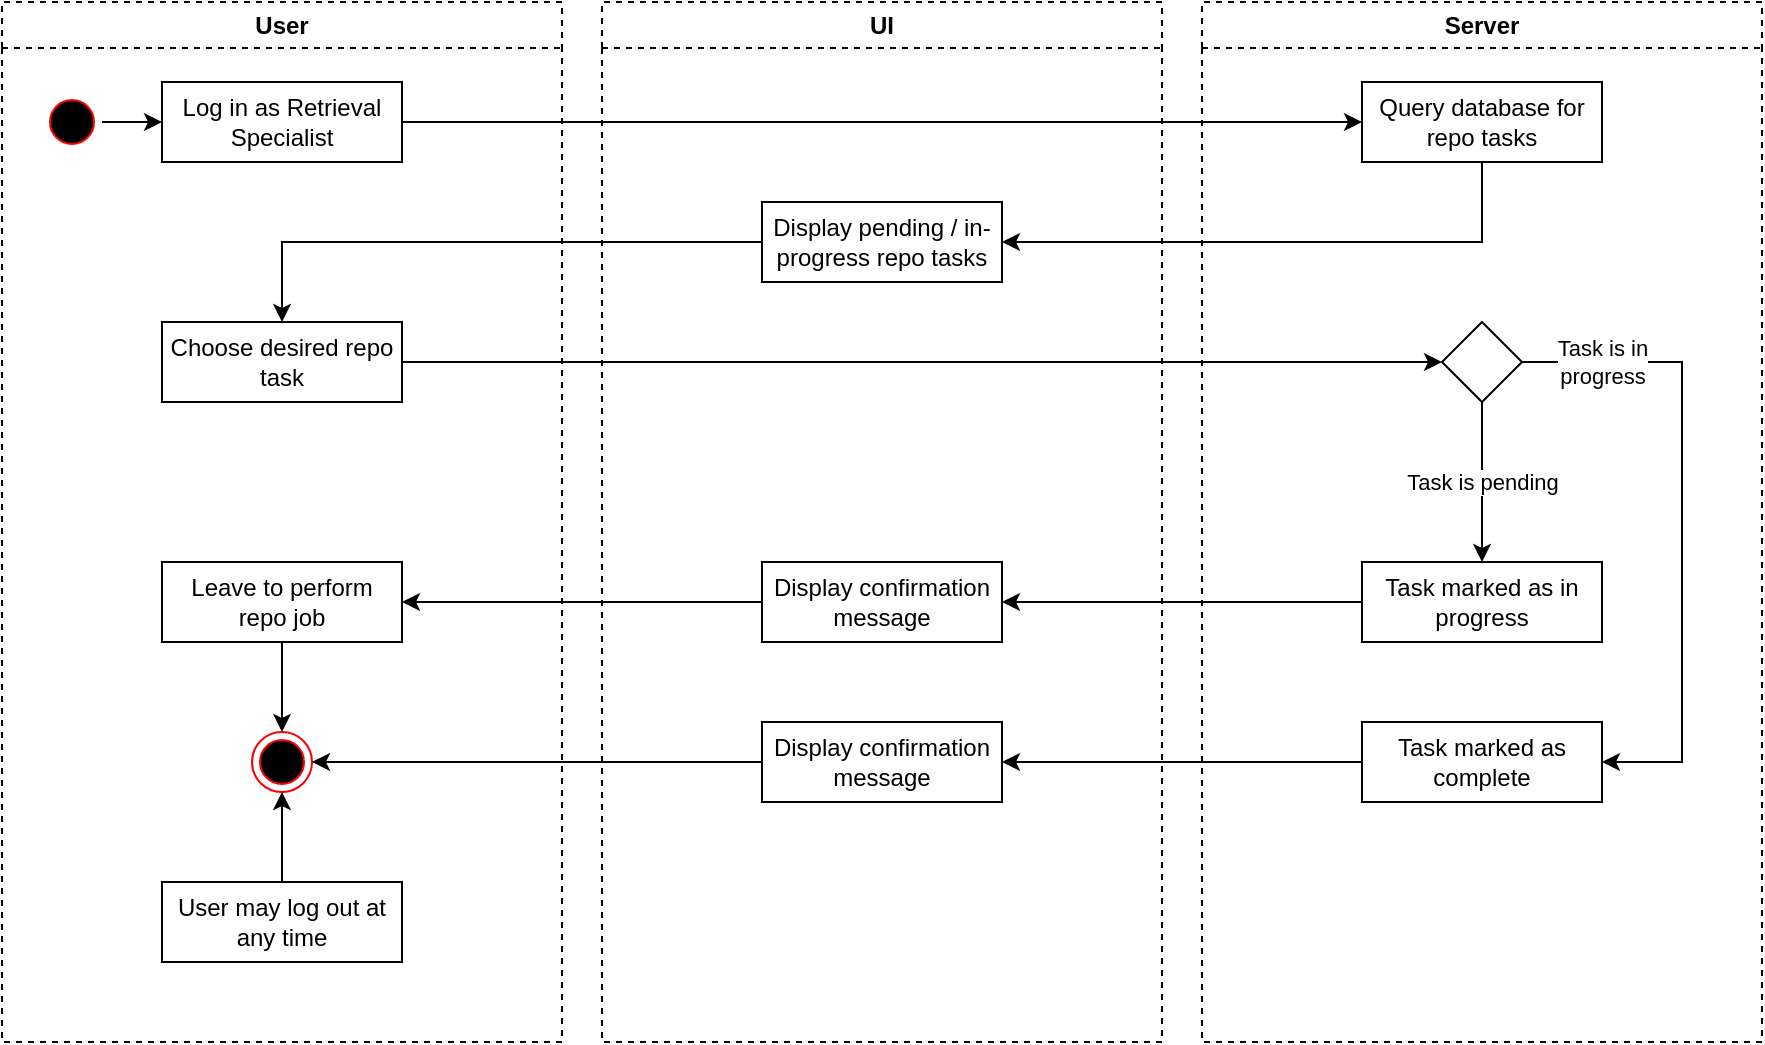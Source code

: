 <mxfile version="20.7.4" type="device"><diagram name="Page-1" id="e7e014a7-5840-1c2e-5031-d8a46d1fe8dd"><mxGraphModel dx="1674" dy="852" grid="1" gridSize="10" guides="1" tooltips="1" connect="1" arrows="1" fold="1" page="0" pageScale="1" pageWidth="1169" pageHeight="826" background="none" math="0" shadow="0"><root><mxCell id="0"/><mxCell id="1" parent="0"/><mxCell id="2" value="User" style="swimlane;whiteSpace=wrap;dashed=1;rounded=0;" parent="1" vertex="1"><mxGeometry x="80" y="120" width="280" height="520" as="geometry"/></mxCell><mxCell id="QHhK5gdTGVQyGTtITEeM-2" style="edgeStyle=orthogonalEdgeStyle;rounded=0;orthogonalLoop=1;jettySize=auto;html=1;" edge="1" parent="2" source="5bzQMp6kEuD0OZ4RyNbC-232" target="5bzQMp6kEuD0OZ4RyNbC-233"><mxGeometry relative="1" as="geometry"/></mxCell><mxCell id="5bzQMp6kEuD0OZ4RyNbC-232" value="" style="ellipse;shape=startState;fillColor=#000000;strokeColor=#ff0000;fontSize=12;" parent="2" vertex="1"><mxGeometry x="20" y="45" width="30" height="30" as="geometry"/></mxCell><mxCell id="5bzQMp6kEuD0OZ4RyNbC-233" value="Log in as Retrieval Specialist" style="points=[[0,0.5,0,-3,0],[0.5,0,0,0,-2],[0.5,1,0,0,2],[1,0.5,0,2,0]];whiteSpace=wrap;fontSize=12;" parent="2" vertex="1"><mxGeometry x="80" y="40" width="120" height="40" as="geometry"/></mxCell><mxCell id="QHhK5gdTGVQyGTtITEeM-7" value="Choose desired repo task" style="points=[[0,0.5,0,-3,0],[0.5,0,0,0,-2],[0.5,1,0,0,2],[1,0.5,0,2,0]];whiteSpace=wrap;fontSize=12;" vertex="1" parent="2"><mxGeometry x="80" y="160" width="120" height="40" as="geometry"/></mxCell><mxCell id="QHhK5gdTGVQyGTtITEeM-25" style="edgeStyle=orthogonalEdgeStyle;rounded=0;orthogonalLoop=1;jettySize=auto;html=1;" edge="1" parent="2" source="QHhK5gdTGVQyGTtITEeM-13" target="QHhK5gdTGVQyGTtITEeM-24"><mxGeometry relative="1" as="geometry"/></mxCell><mxCell id="QHhK5gdTGVQyGTtITEeM-13" value="Leave to perform repo job" style="points=[[0,0.5,0,-3,0],[0.5,0,0,0,-2],[0.5,1,0,0,2],[1,0.5,0,2,0]];whiteSpace=wrap;fontSize=12;" vertex="1" parent="2"><mxGeometry x="80" y="280" width="120" height="40" as="geometry"/></mxCell><mxCell id="QHhK5gdTGVQyGTtITEeM-24" value="" style="ellipse;html=1;shape=endState;fillColor=#000000;strokeColor=#ff0000;fontSize=10;" vertex="1" parent="2"><mxGeometry x="125" y="365" width="30" height="30" as="geometry"/></mxCell><mxCell id="QHhK5gdTGVQyGTtITEeM-28" style="edgeStyle=orthogonalEdgeStyle;rounded=0;orthogonalLoop=1;jettySize=auto;html=1;" edge="1" parent="2" source="QHhK5gdTGVQyGTtITEeM-27" target="QHhK5gdTGVQyGTtITEeM-24"><mxGeometry relative="1" as="geometry"/></mxCell><mxCell id="QHhK5gdTGVQyGTtITEeM-27" value="User may log out at any time" style="points=[[0,0.5,0,-3,0],[0.5,0,0,0,-2],[0.5,1,0,0,2],[1,0.5,0,2,0]];whiteSpace=wrap;fontSize=12;" vertex="1" parent="2"><mxGeometry x="80" y="440" width="120" height="40" as="geometry"/></mxCell><mxCell id="5bzQMp6kEuD0OZ4RyNbC-230" value="UI" style="swimlane;whiteSpace=wrap;dashed=1;rounded=0;" parent="1" vertex="1"><mxGeometry x="380" y="120" width="280" height="520" as="geometry"/></mxCell><mxCell id="QHhK5gdTGVQyGTtITEeM-4" value="Display pending / in-progress repo tasks" style="points=[[0,0.5,0,-3,0],[0.5,0,0,0,-2],[0.5,1,0,0,2],[1,0.5,0,2,0]];whiteSpace=wrap;fontSize=12;" vertex="1" parent="5bzQMp6kEuD0OZ4RyNbC-230"><mxGeometry x="80" y="100" width="120" height="40" as="geometry"/></mxCell><mxCell id="QHhK5gdTGVQyGTtITEeM-11" value="Display confirmation message" style="points=[[0,0.5,0,-3,0],[0.5,0,0,0,-2],[0.5,1,0,0,2],[1,0.5,0,2,0]];whiteSpace=wrap;fontSize=12;" vertex="1" parent="5bzQMp6kEuD0OZ4RyNbC-230"><mxGeometry x="80" y="280" width="120" height="40" as="geometry"/></mxCell><mxCell id="QHhK5gdTGVQyGTtITEeM-22" value="Display confirmation message" style="points=[[0,0.5,0,-3,0],[0.5,0,0,0,-2],[0.5,1,0,0,2],[1,0.5,0,2,0]];whiteSpace=wrap;fontSize=12;" vertex="1" parent="5bzQMp6kEuD0OZ4RyNbC-230"><mxGeometry x="80" y="360" width="120" height="40" as="geometry"/></mxCell><mxCell id="5bzQMp6kEuD0OZ4RyNbC-231" value="Server" style="swimlane;whiteSpace=wrap;dashed=1;rounded=0;" parent="1" vertex="1"><mxGeometry x="680" y="120" width="280" height="520" as="geometry"/></mxCell><mxCell id="QHhK5gdTGVQyGTtITEeM-3" value="Query database for repo tasks" style="points=[[0,0.5,0,-3,0],[0.5,0,0,0,-2],[0.5,1,0,0,2],[1,0.5,0,2,0]];whiteSpace=wrap;fontSize=12;" vertex="1" parent="5bzQMp6kEuD0OZ4RyNbC-231"><mxGeometry x="80" y="40" width="120" height="40" as="geometry"/></mxCell><mxCell id="QHhK5gdTGVQyGTtITEeM-9" value="Task marked as in progress" style="points=[[0,0.5,0,-3,0],[0.5,0,0,0,-2],[0.5,1,0,0,2],[1,0.5,0,2,0]];whiteSpace=wrap;fontSize=12;" vertex="1" parent="5bzQMp6kEuD0OZ4RyNbC-231"><mxGeometry x="80" y="280" width="120" height="40" as="geometry"/></mxCell><mxCell id="QHhK5gdTGVQyGTtITEeM-19" value="Task is pending" style="edgeStyle=orthogonalEdgeStyle;rounded=0;orthogonalLoop=1;jettySize=auto;html=1;" edge="1" parent="5bzQMp6kEuD0OZ4RyNbC-231" source="QHhK5gdTGVQyGTtITEeM-17" target="QHhK5gdTGVQyGTtITEeM-9"><mxGeometry relative="1" as="geometry"/></mxCell><mxCell id="QHhK5gdTGVQyGTtITEeM-21" value="Task is in&lt;br&gt;progress" style="edgeStyle=orthogonalEdgeStyle;rounded=0;orthogonalLoop=1;jettySize=auto;html=1;" edge="1" parent="5bzQMp6kEuD0OZ4RyNbC-231" source="QHhK5gdTGVQyGTtITEeM-17" target="QHhK5gdTGVQyGTtITEeM-20"><mxGeometry x="-0.75" relative="1" as="geometry"><Array as="points"><mxPoint x="240" y="180"/><mxPoint x="240" y="380"/></Array><mxPoint as="offset"/></mxGeometry></mxCell><mxCell id="QHhK5gdTGVQyGTtITEeM-17" value="" style="rhombus;whiteSpace=wrap;html=1;points=[[0,0.5,0,0,0],[0.5,0,0,0,0],[0.5,1,0,0,0],[1,0.5,0,0,0]];" vertex="1" parent="5bzQMp6kEuD0OZ4RyNbC-231"><mxGeometry x="120" y="160" width="40" height="40" as="geometry"/></mxCell><mxCell id="QHhK5gdTGVQyGTtITEeM-20" value="Task marked as complete" style="points=[[0,0.5,0,-3,0],[0.5,0,0,0,-2],[0.5,1,0,0,2],[1,0.5,0,2,0]];whiteSpace=wrap;fontSize=12;" vertex="1" parent="5bzQMp6kEuD0OZ4RyNbC-231"><mxGeometry x="80" y="360" width="120" height="40" as="geometry"/></mxCell><mxCell id="QHhK5gdTGVQyGTtITEeM-5" style="edgeStyle=orthogonalEdgeStyle;rounded=0;orthogonalLoop=1;jettySize=auto;html=1;" edge="1" parent="1" source="5bzQMp6kEuD0OZ4RyNbC-233" target="QHhK5gdTGVQyGTtITEeM-3"><mxGeometry relative="1" as="geometry"/></mxCell><mxCell id="QHhK5gdTGVQyGTtITEeM-6" style="edgeStyle=orthogonalEdgeStyle;rounded=0;orthogonalLoop=1;jettySize=auto;html=1;" edge="1" parent="1" source="QHhK5gdTGVQyGTtITEeM-3" target="QHhK5gdTGVQyGTtITEeM-4"><mxGeometry relative="1" as="geometry"><Array as="points"><mxPoint x="820" y="240"/></Array></mxGeometry></mxCell><mxCell id="QHhK5gdTGVQyGTtITEeM-8" style="edgeStyle=orthogonalEdgeStyle;rounded=0;orthogonalLoop=1;jettySize=auto;html=1;" edge="1" parent="1" source="QHhK5gdTGVQyGTtITEeM-4" target="QHhK5gdTGVQyGTtITEeM-7"><mxGeometry relative="1" as="geometry"/></mxCell><mxCell id="QHhK5gdTGVQyGTtITEeM-15" style="edgeStyle=orthogonalEdgeStyle;rounded=0;orthogonalLoop=1;jettySize=auto;html=1;" edge="1" parent="1" source="QHhK5gdTGVQyGTtITEeM-9" target="QHhK5gdTGVQyGTtITEeM-11"><mxGeometry relative="1" as="geometry"/></mxCell><mxCell id="QHhK5gdTGVQyGTtITEeM-16" style="edgeStyle=orthogonalEdgeStyle;rounded=0;orthogonalLoop=1;jettySize=auto;html=1;" edge="1" parent="1" source="QHhK5gdTGVQyGTtITEeM-11" target="QHhK5gdTGVQyGTtITEeM-13"><mxGeometry relative="1" as="geometry"/></mxCell><mxCell id="QHhK5gdTGVQyGTtITEeM-18" style="edgeStyle=orthogonalEdgeStyle;rounded=0;orthogonalLoop=1;jettySize=auto;html=1;" edge="1" parent="1" source="QHhK5gdTGVQyGTtITEeM-7" target="QHhK5gdTGVQyGTtITEeM-17"><mxGeometry relative="1" as="geometry"/></mxCell><mxCell id="QHhK5gdTGVQyGTtITEeM-23" style="edgeStyle=orthogonalEdgeStyle;rounded=0;orthogonalLoop=1;jettySize=auto;html=1;" edge="1" parent="1" source="QHhK5gdTGVQyGTtITEeM-20" target="QHhK5gdTGVQyGTtITEeM-22"><mxGeometry relative="1" as="geometry"/></mxCell><mxCell id="QHhK5gdTGVQyGTtITEeM-26" style="edgeStyle=orthogonalEdgeStyle;rounded=0;orthogonalLoop=1;jettySize=auto;html=1;" edge="1" parent="1" source="QHhK5gdTGVQyGTtITEeM-22" target="QHhK5gdTGVQyGTtITEeM-24"><mxGeometry relative="1" as="geometry"/></mxCell></root></mxGraphModel></diagram></mxfile>